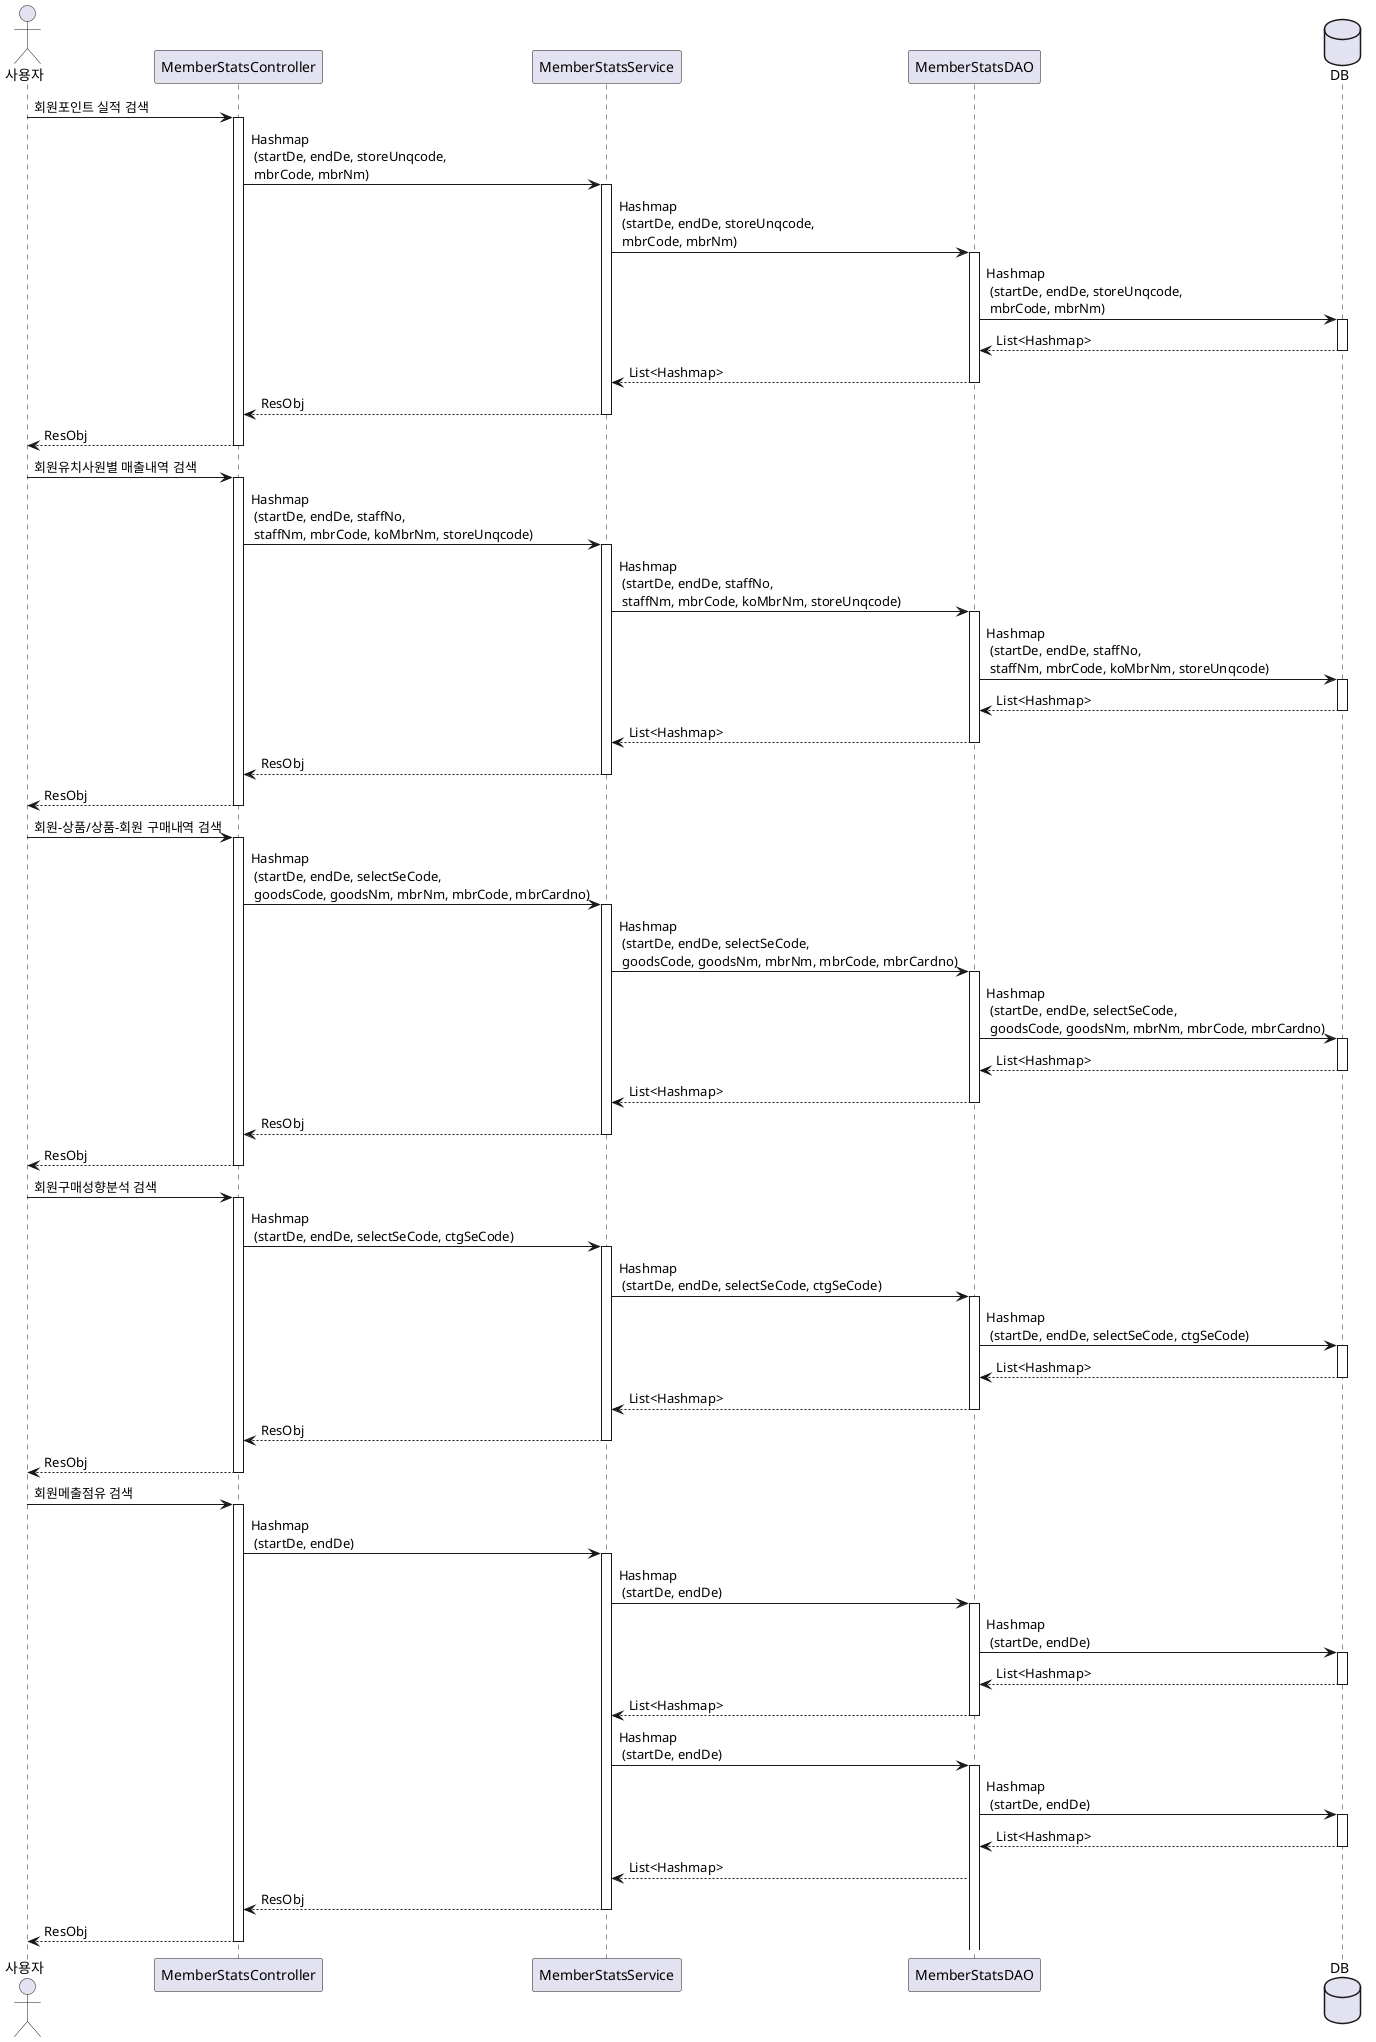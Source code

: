 @startuml Sample Sequence

actor "사용자" as user
participant "MemberStatsController" as controller
participant "MemberStatsService" as service
participant "MemberStatsDAO" as dao
database "DB" as db


user -> controller :회원포인트 실적 검색
activate controller
controller -> service : Hashmap \n (startDe, endDe, storeUnqcode, \n mbrCode, mbrNm)
activate service
service -> dao: Hashmap \n (startDe, endDe, storeUnqcode, \n mbrCode, mbrNm)
activate dao
dao -> db: Hashmap \n (startDe, endDe, storeUnqcode, \n mbrCode, mbrNm)
activate db
dao <-- db: List<Hashmap>
deactivate db
service <-- dao: List<Hashmap>
deactivate dao
controller <-- service: ResObj
deactivate service
user <-- controller: ResObj
deactivate controller

user -> controller :회원유치사원별 매출내역 검색
activate controller
controller -> service : Hashmap \n (startDe, endDe, staffNo, \n staffNm, mbrCode, koMbrNm, storeUnqcode)
activate service
service -> dao: Hashmap \n (startDe, endDe, staffNo, \n staffNm, mbrCode, koMbrNm, storeUnqcode)
activate dao
dao -> db: Hashmap \n (startDe, endDe, staffNo, \n staffNm, mbrCode, koMbrNm, storeUnqcode)
activate db
dao <-- db: List<Hashmap>
deactivate db
service <-- dao: List<Hashmap>
deactivate dao
controller <-- service: ResObj
deactivate service
user <-- controller: ResObj
deactivate controller

user -> controller : 회원-상품/상품-회원 구매내역 검색
activate controller
controller -> service : Hashmap \n (startDe, endDe, selectSeCode, \n goodsCode, goodsNm, mbrNm, mbrCode, mbrCardno)
activate service
service -> dao: Hashmap \n (startDe, endDe, selectSeCode, \n goodsCode, goodsNm, mbrNm, mbrCode, mbrCardno)
activate dao
dao -> db: Hashmap \n (startDe, endDe, selectSeCode, \n goodsCode, goodsNm, mbrNm, mbrCode, mbrCardno)
activate db
dao <-- db: List<Hashmap>
deactivate db
service <-- dao: List<Hashmap>
deactivate dao
controller <-- service: ResObj
deactivate service
user <-- controller: ResObj
deactivate controller

user -> controller : 회원구매성향분석 검색
activate controller
controller -> service : Hashmap \n (startDe, endDe, selectSeCode, ctgSeCode)
activate service
service -> dao: Hashmap \n (startDe, endDe, selectSeCode, ctgSeCode)
activate dao
dao -> db: Hashmap \n (startDe, endDe, selectSeCode, ctgSeCode)
activate db
dao <-- db: List<Hashmap>
deactivate db
service <-- dao: List<Hashmap>
deactivate dao
controller <-- service: ResObj
deactivate service
user <-- controller: ResObj
deactivate controller

user -> controller : 회원메출점유 검색
activate controller
controller -> service : Hashmap \n (startDe, endDe)
activate service
service -> dao: Hashmap \n (startDe, endDe)
activate dao
dao -> db: Hashmap \n (startDe, endDe)
activate db
dao <-- db: List<Hashmap>
deactivate db
service <-- dao: List<Hashmap>
deactivate dao

service -> dao: Hashmap \n (startDe, endDe)
activate dao
dao -> db: Hashmap \n (startDe, endDe)
activate db
dao <-- db: List<Hashmap>
deactivate db
service <-- dao: List<Hashmap>
controller <-- service: ResObj
deactivate service
user <-- controller: ResObj
deactivate controller


@enduml